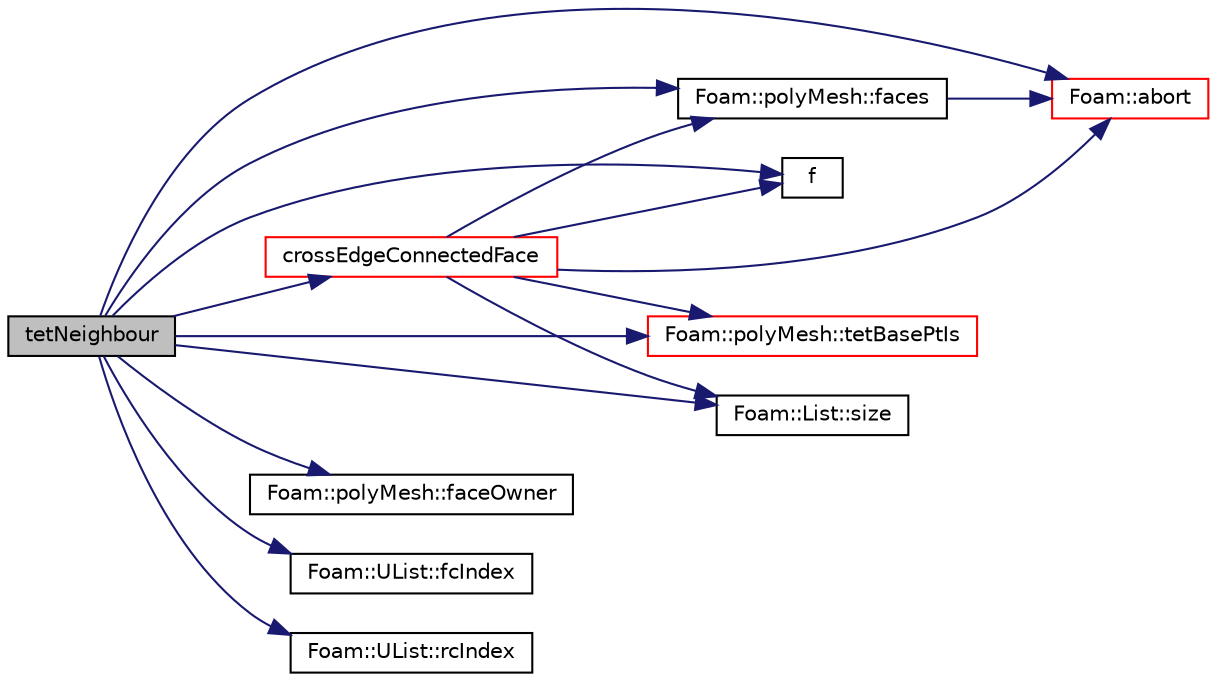 digraph "tetNeighbour"
{
  bgcolor="transparent";
  edge [fontname="Helvetica",fontsize="10",labelfontname="Helvetica",labelfontsize="10"];
  node [fontname="Helvetica",fontsize="10",shape=record];
  rankdir="LR";
  Node1612 [label="tetNeighbour",height=0.2,width=0.4,color="black", fillcolor="grey75", style="filled", fontcolor="black"];
  Node1612 -> Node1613 [color="midnightblue",fontsize="10",style="solid",fontname="Helvetica"];
  Node1613 [label="Foam::abort",height=0.2,width=0.4,color="red",URL="$a21851.html#a447107a607d03e417307c203fa5fb44b"];
  Node1612 -> Node1658 [color="midnightblue",fontsize="10",style="solid",fontname="Helvetica"];
  Node1658 [label="crossEdgeConnectedFace",height=0.2,width=0.4,color="red",URL="$a24721.html#ac179e5f9d570da13a9dc93073d3640d4",tooltip="Cross the from the given face across the given edge of the. "];
  Node1658 -> Node1659 [color="midnightblue",fontsize="10",style="solid",fontname="Helvetica"];
  Node1659 [label="Foam::polyMesh::faces",height=0.2,width=0.4,color="black",URL="$a28565.html#a431c0a24765f0bb6d32f6a03ce0e9b57",tooltip="Return raw faces. "];
  Node1659 -> Node1613 [color="midnightblue",fontsize="10",style="solid",fontname="Helvetica"];
  Node1658 -> Node1661 [color="midnightblue",fontsize="10",style="solid",fontname="Helvetica"];
  Node1661 [label="f",height=0.2,width=0.4,color="black",URL="$a18335.html#a888be93833ac7a23170555c69c690288"];
  Node1658 -> Node1719 [color="midnightblue",fontsize="10",style="solid",fontname="Helvetica"];
  Node1719 [label="Foam::polyMesh::tetBasePtIs",height=0.2,width=0.4,color="red",URL="$a28565.html#a4a7c8f492ae67f94fd90eed12d6fd79a",tooltip="Return the tetBasePtIs. "];
  Node1658 -> Node1613 [color="midnightblue",fontsize="10",style="solid",fontname="Helvetica"];
  Node1658 -> Node1667 [color="midnightblue",fontsize="10",style="solid",fontname="Helvetica"];
  Node1667 [label="Foam::List::size",height=0.2,width=0.4,color="black",URL="$a26833.html#a8a5f6fa29bd4b500caf186f60245b384",tooltip="Override size to be inconsistent with allocated storage. "];
  Node1612 -> Node1661 [color="midnightblue",fontsize="10",style="solid",fontname="Helvetica"];
  Node1612 -> Node1721 [color="midnightblue",fontsize="10",style="solid",fontname="Helvetica"];
  Node1721 [label="Foam::polyMesh::faceOwner",height=0.2,width=0.4,color="black",URL="$a28565.html#a57752b49bfee23ca1944c3fb0493974f",tooltip="Return face owner. "];
  Node1612 -> Node1659 [color="midnightblue",fontsize="10",style="solid",fontname="Helvetica"];
  Node1612 -> Node1683 [color="midnightblue",fontsize="10",style="solid",fontname="Helvetica"];
  Node1683 [label="Foam::UList::fcIndex",height=0.2,width=0.4,color="black",URL="$a26837.html#a512534dbc231b74b95ff84902c1b2087",tooltip="Return the forward circular index, i.e. the next index. "];
  Node1612 -> Node1798 [color="midnightblue",fontsize="10",style="solid",fontname="Helvetica"];
  Node1798 [label="Foam::UList::rcIndex",height=0.2,width=0.4,color="black",URL="$a26837.html#a286b66c68007df4532de24354ec487cb",tooltip="Return the reverse circular index, i.e. the previous index. "];
  Node1612 -> Node1667 [color="midnightblue",fontsize="10",style="solid",fontname="Helvetica"];
  Node1612 -> Node1719 [color="midnightblue",fontsize="10",style="solid",fontname="Helvetica"];
}
